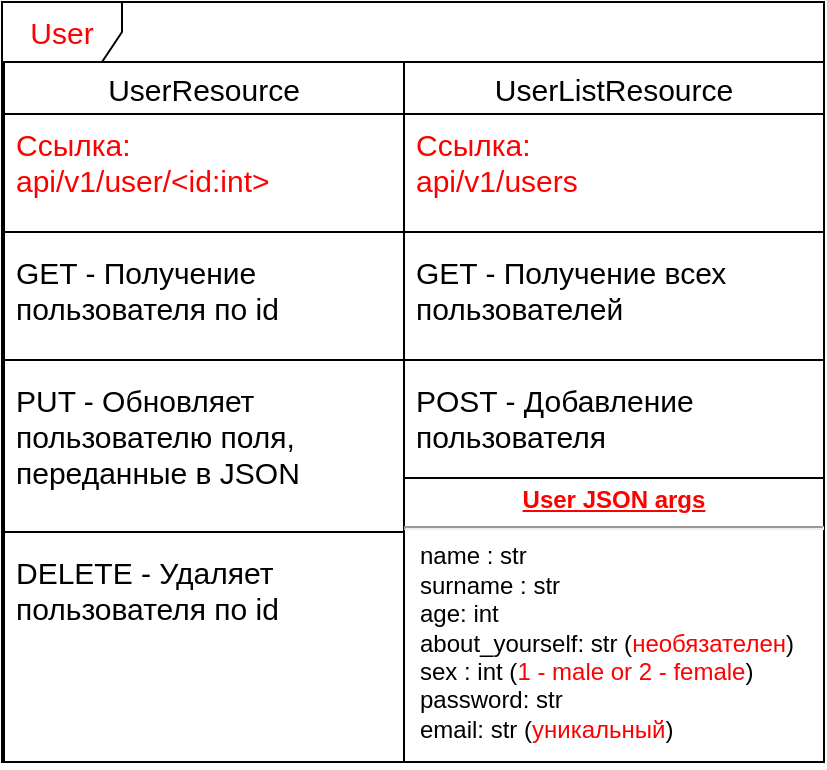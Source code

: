 <mxfile version="17.4.0" type="github">
  <diagram id="C5RBs43oDa-KdzZeNtuy" name="Page-1">
    <mxGraphModel dx="944" dy="515" grid="1" gridSize="10" guides="1" tooltips="1" connect="1" arrows="1" fold="1" page="1" pageScale="1" pageWidth="827" pageHeight="1169" math="0" shadow="0">
      <root>
        <mxCell id="WIyWlLk6GJQsqaUBKTNV-0" />
        <mxCell id="WIyWlLk6GJQsqaUBKTNV-1" parent="WIyWlLk6GJQsqaUBKTNV-0" />
        <mxCell id="s-sF-N-EIKHxKrZ4D1PO-0" value="UserListResource" style="swimlane;fontStyle=0;childLayout=stackLayout;horizontal=1;startSize=26;horizontalStack=0;resizeParent=1;resizeParentMax=0;resizeLast=0;collapsible=1;marginBottom=0;align=center;fontSize=15;" vertex="1" parent="WIyWlLk6GJQsqaUBKTNV-1">
          <mxGeometry x="201" y="30" width="210" height="208" as="geometry" />
        </mxCell>
        <mxCell id="s-sF-N-EIKHxKrZ4D1PO-10" value="Ссылка:&#xa;api/v1/users" style="text;strokeColor=none;fillColor=none;spacingLeft=4;spacingRight=4;overflow=hidden;rotatable=0;points=[[0,0.5],[1,0.5]];portConstraint=eastwest;fontSize=15;fontColor=#FF0000;" vertex="1" parent="s-sF-N-EIKHxKrZ4D1PO-0">
          <mxGeometry y="26" width="210" height="54" as="geometry" />
        </mxCell>
        <mxCell id="s-sF-N-EIKHxKrZ4D1PO-11" value="" style="line;strokeWidth=1;rotatable=0;dashed=0;labelPosition=right;align=left;verticalAlign=middle;spacingTop=0;spacingLeft=6;points=[];portConstraint=eastwest;fontSize=15;" vertex="1" parent="s-sF-N-EIKHxKrZ4D1PO-0">
          <mxGeometry y="80" width="210" height="10" as="geometry" />
        </mxCell>
        <mxCell id="s-sF-N-EIKHxKrZ4D1PO-1" value="GET - Получение всех &#xa;пользователей" style="text;strokeColor=none;fillColor=none;spacingLeft=4;spacingRight=4;overflow=hidden;rotatable=0;points=[[0,0.5],[1,0.5]];portConstraint=eastwest;fontSize=15;" vertex="1" parent="s-sF-N-EIKHxKrZ4D1PO-0">
          <mxGeometry y="90" width="210" height="54" as="geometry" />
        </mxCell>
        <mxCell id="s-sF-N-EIKHxKrZ4D1PO-5" value="" style="line;strokeWidth=1;rotatable=0;dashed=0;labelPosition=right;align=left;verticalAlign=middle;spacingTop=0;spacingLeft=6;points=[];portConstraint=eastwest;fontSize=15;" vertex="1" parent="s-sF-N-EIKHxKrZ4D1PO-0">
          <mxGeometry y="144" width="210" height="10" as="geometry" />
        </mxCell>
        <mxCell id="s-sF-N-EIKHxKrZ4D1PO-4" value="POST - Добавление &#xa;пользователя" style="text;strokeColor=none;fillColor=none;spacingLeft=4;spacingRight=4;overflow=hidden;rotatable=0;points=[[0,0.5],[1,0.5]];portConstraint=eastwest;fontSize=15;" vertex="1" parent="s-sF-N-EIKHxKrZ4D1PO-0">
          <mxGeometry y="154" width="210" height="54" as="geometry" />
        </mxCell>
        <mxCell id="s-sF-N-EIKHxKrZ4D1PO-6" value="UserResource" style="swimlane;fontStyle=0;childLayout=stackLayout;horizontal=1;startSize=26;horizontalStack=0;resizeParent=1;resizeParentMax=0;resizeLast=0;collapsible=1;marginBottom=0;align=center;fontSize=15;" vertex="1" parent="WIyWlLk6GJQsqaUBKTNV-1">
          <mxGeometry x="1" y="30" width="200" height="350" as="geometry" />
        </mxCell>
        <mxCell id="s-sF-N-EIKHxKrZ4D1PO-12" value="Ссылка:&#xa;api/v1/user/&lt;id:int&gt;" style="text;strokeColor=none;fillColor=none;spacingLeft=4;spacingRight=4;overflow=hidden;rotatable=0;points=[[0,0.5],[1,0.5]];portConstraint=eastwest;fontSize=15;fontColor=#FF0000;" vertex="1" parent="s-sF-N-EIKHxKrZ4D1PO-6">
          <mxGeometry y="26" width="200" height="54" as="geometry" />
        </mxCell>
        <mxCell id="s-sF-N-EIKHxKrZ4D1PO-13" value="" style="line;strokeWidth=1;rotatable=0;dashed=0;labelPosition=right;align=left;verticalAlign=middle;spacingTop=0;spacingLeft=6;points=[];portConstraint=eastwest;fontSize=15;" vertex="1" parent="s-sF-N-EIKHxKrZ4D1PO-6">
          <mxGeometry y="80" width="200" height="10" as="geometry" />
        </mxCell>
        <mxCell id="s-sF-N-EIKHxKrZ4D1PO-7" value="GET - Получение &#xa;пользователя по id" style="text;strokeColor=none;fillColor=none;spacingLeft=4;spacingRight=4;overflow=hidden;rotatable=0;points=[[0,0.5],[1,0.5]];portConstraint=eastwest;fontSize=15;" vertex="1" parent="s-sF-N-EIKHxKrZ4D1PO-6">
          <mxGeometry y="90" width="200" height="54" as="geometry" />
        </mxCell>
        <mxCell id="s-sF-N-EIKHxKrZ4D1PO-8" value="" style="line;strokeWidth=1;rotatable=0;dashed=0;labelPosition=right;align=left;verticalAlign=middle;spacingTop=0;spacingLeft=6;points=[];portConstraint=eastwest;fontSize=15;" vertex="1" parent="s-sF-N-EIKHxKrZ4D1PO-6">
          <mxGeometry y="144" width="200" height="10" as="geometry" />
        </mxCell>
        <mxCell id="s-sF-N-EIKHxKrZ4D1PO-19" value="PUT - Обновляет &#xa;пользователю поля, &#xa;переданные в JSON" style="text;strokeColor=none;fillColor=none;spacingLeft=4;spacingRight=4;overflow=hidden;rotatable=0;points=[[0,0.5],[1,0.5]];portConstraint=eastwest;fontSize=15;" vertex="1" parent="s-sF-N-EIKHxKrZ4D1PO-6">
          <mxGeometry y="154" width="200" height="76" as="geometry" />
        </mxCell>
        <mxCell id="s-sF-N-EIKHxKrZ4D1PO-20" value="" style="line;strokeWidth=1;rotatable=0;dashed=0;labelPosition=right;align=left;verticalAlign=middle;spacingTop=0;spacingLeft=6;points=[];portConstraint=eastwest;fontSize=15;" vertex="1" parent="s-sF-N-EIKHxKrZ4D1PO-6">
          <mxGeometry y="230" width="200" height="10" as="geometry" />
        </mxCell>
        <mxCell id="s-sF-N-EIKHxKrZ4D1PO-9" value="DELETE - Удаляет &#xa;пользователя по id" style="text;strokeColor=none;fillColor=none;spacingLeft=4;spacingRight=4;overflow=hidden;rotatable=0;points=[[0,0.5],[1,0.5]];portConstraint=eastwest;fontSize=15;" vertex="1" parent="s-sF-N-EIKHxKrZ4D1PO-6">
          <mxGeometry y="240" width="200" height="110" as="geometry" />
        </mxCell>
        <mxCell id="s-sF-N-EIKHxKrZ4D1PO-15" value="User" style="shape=umlFrame;whiteSpace=wrap;html=1;fontSize=15;fontColor=#FF0000;" vertex="1" parent="WIyWlLk6GJQsqaUBKTNV-1">
          <mxGeometry width="411" height="380" as="geometry" />
        </mxCell>
        <mxCell id="s-sF-N-EIKHxKrZ4D1PO-18" value="&lt;p style=&quot;margin: 0px ; margin-top: 4px ; text-align: center ; text-decoration: underline&quot;&gt;&lt;b&gt;User JSON args&lt;/b&gt;&lt;/p&gt;&lt;hr&gt;&lt;p style=&quot;margin: 0px ; margin-left: 8px&quot;&gt;&lt;font color=&quot;#000000&quot;&gt;name : str&lt;/font&gt;&lt;/p&gt;&lt;p style=&quot;margin: 0px ; margin-left: 8px&quot;&gt;&lt;font color=&quot;#000000&quot;&gt;surname : str&lt;br&gt;age: int&lt;/font&gt;&lt;/p&gt;&lt;p style=&quot;margin: 0px ; margin-left: 8px&quot;&gt;&lt;font color=&quot;#000000&quot;&gt;about_yourself: str (&lt;/font&gt;необязателен&lt;font color=&quot;#000000&quot;&gt;)&lt;/font&gt;&lt;/p&gt;&lt;p style=&quot;margin: 0px ; margin-left: 8px&quot;&gt;&lt;font color=&quot;#000000&quot;&gt;sex : int (&lt;/font&gt;1 - male or 2 - female&lt;font color=&quot;#000000&quot;&gt;)&lt;/font&gt;&lt;/p&gt;&lt;p style=&quot;margin: 0px ; margin-left: 8px&quot;&gt;&lt;font color=&quot;#000000&quot;&gt;password: str&lt;/font&gt;&lt;/p&gt;&lt;p style=&quot;margin: 0px ; margin-left: 8px&quot;&gt;&lt;font color=&quot;#000000&quot;&gt;email: str (&lt;/font&gt;уникальный&lt;font color=&quot;#000000&quot;&gt;)&lt;/font&gt;&lt;/p&gt;" style="verticalAlign=top;align=left;overflow=fill;fontSize=12;fontFamily=Helvetica;html=1;fontColor=#FF0000;" vertex="1" parent="WIyWlLk6GJQsqaUBKTNV-1">
          <mxGeometry x="201" y="238" width="210" height="142" as="geometry" />
        </mxCell>
      </root>
    </mxGraphModel>
  </diagram>
</mxfile>
